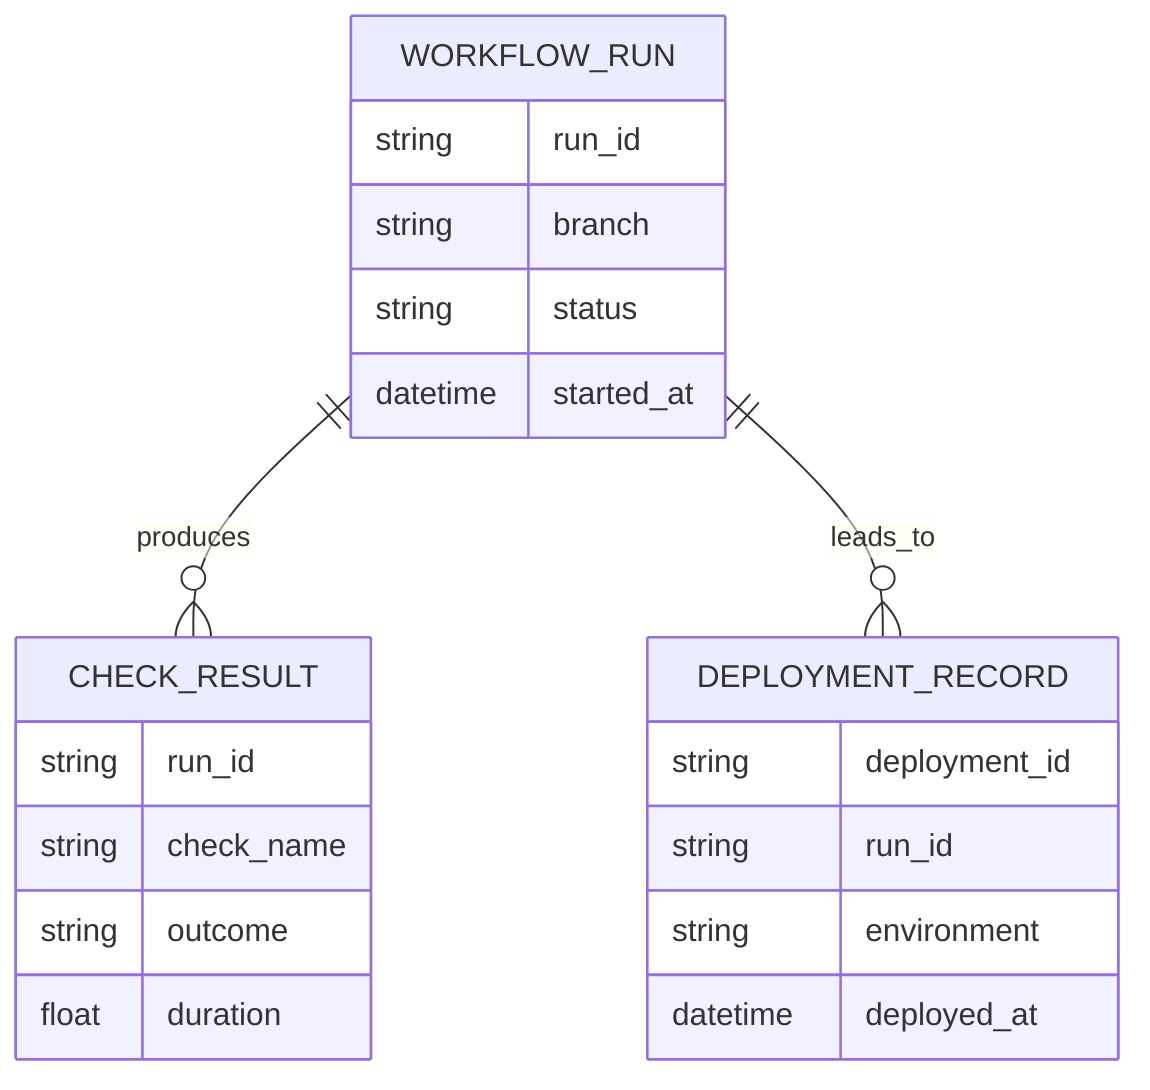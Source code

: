 erDiagram
    WORKFLOW_RUN {
        string run_id
        string branch
        string status
        datetime started_at
    }
    CHECK_RESULT {
        string run_id
        string check_name
        string outcome
        float duration
    }
    DEPLOYMENT_RECORD {
        string deployment_id
        string run_id
        string environment
        datetime deployed_at
    }
    WORKFLOW_RUN ||--o{ CHECK_RESULT : produces
    WORKFLOW_RUN ||--o{ DEPLOYMENT_RECORD : leads_to